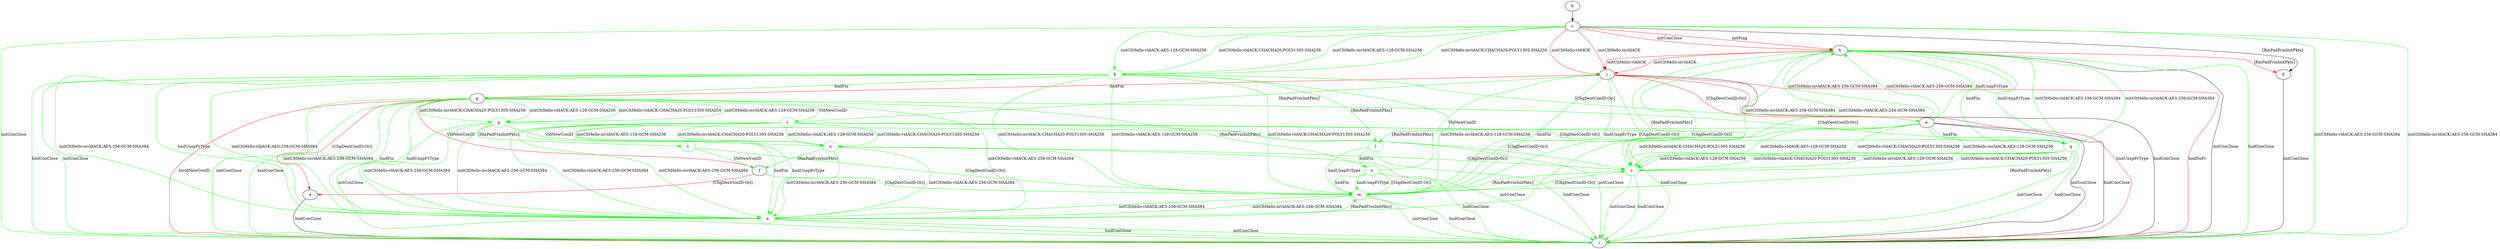 digraph "" {
	a -> i	[key=0,
		label="hndConClose "];
	b -> c	[key=0];
	c -> d	[key=0,
		label="[RmPadFrmInitPkts] "];
	c -> h	[key=0,
		color=red,
		label="initPing "];
	c -> h	[key=1,
		color=red,
		label="initConClose "];
	c -> i	[key=0,
		color=green,
		label="initConClose "];
	c -> i	[key=1,
		color=green,
		label="initCltHello-vldACK:AES-256-GCM-SHA384 "];
	c -> i	[key=2,
		color=green,
		label="initCltHello-invldACK:AES-256-GCM-SHA384 "];
	c -> j	[key=0,
		color=red,
		label="initCltHello-vldACK "];
	c -> j	[key=1,
		color=red,
		label="initCltHello-invldACK "];
	k	[color=green];
	c -> k	[key=0,
		color=green,
		label="initCltHello-vldACK:AES-128-GCM-SHA256 "];
	c -> k	[key=1,
		color=green,
		label="initCltHello-vldACK:CHACHA20-POLY1305-SHA256 "];
	c -> k	[key=2,
		color=green,
		label="initCltHello-invldACK:AES-128-GCM-SHA256 "];
	c -> k	[key=3,
		color=green,
		label="initCltHello-invldACK:CHACHA20-POLY1305-SHA256 "];
	d -> i	[key=0,
		label="initConClose "];
	e -> h	[key=0,
		color=green,
		label="initCltHello-vldACK:AES-256-GCM-SHA384 "];
	e -> h	[key=1,
		color=green,
		label="initCltHello-invldACK:AES-256-GCM-SHA384 "];
	e -> h	[key=2,
		color=green,
		label="hndUnxpFrType "];
	e -> i	[key=0,
		label="initConClose "];
	e -> i	[key=1,
		label="hndConClose "];
	l	[color=green];
	e -> l	[key=0,
		color=green,
		label="[RmPadFrmInitPkts] "];
	q	[color=green];
	e -> q	[key=0,
		color=green,
		label="hndFin "];
	s	[color=green];
	e -> s	[key=0,
		color=green,
		label="initCltHello-vldACK:AES-128-GCM-SHA256 "];
	e -> s	[key=1,
		color=green,
		label="initCltHello-vldACK:CHACHA20-POLY1305-SHA256 "];
	e -> s	[key=2,
		color=green,
		label="initCltHello-invldACK:AES-128-GCM-SHA256 "];
	e -> s	[key=3,
		color=green,
		label="initCltHello-invldACK:CHACHA20-POLY1305-SHA256 "];
	f -> a	[key=0,
		color=red,
		label="[ChgDestConID-Ori] "];
	m	[color=green];
	f -> m	[key=0,
		color=green,
		label="[ChgDestConID-Ori] "];
	g -> a	[key=0,
		color=red,
		label="[ChgDestConID-Ori] "];
	g -> f	[key=0,
		color=red,
		label="VldNewConID "];
	g -> i	[key=0,
		color=green,
		label="initConClose "];
	g -> i	[key=1,
		color=green,
		label="hndConClose "];
	g -> i	[key=2,
		color=red,
		label="InvldNewConID "];
	n	[color=green];
	g -> n	[key=0,
		color=green,
		label="initCltHello-vldACK:AES-256-GCM-SHA384 "];
	g -> n	[key=1,
		color=green,
		label="initCltHello-invldACK:AES-256-GCM-SHA384 "];
	g -> n	[key=2,
		color=green,
		label="hndFin "];
	g -> n	[key=3,
		color=green,
		label="hndUnxpFrType "];
	o	[color=green];
	g -> o	[key=0,
		color=green,
		label="[RmPadFrmInitPkts] "];
	p	[color=green];
	g -> p	[key=0,
		color=green,
		label="initCltHello-vldACK:AES-128-GCM-SHA256 "];
	g -> p	[key=1,
		color=green,
		label="initCltHello-vldACK:CHACHA20-POLY1305-SHA256 "];
	g -> p	[key=2,
		color=green,
		label="initCltHello-invldACK:AES-128-GCM-SHA256 "];
	g -> p	[key=3,
		color=green,
		label="initCltHello-invldACK:CHACHA20-POLY1305-SHA256 "];
	g -> q	[key=0,
		color=green,
		label="[ChgDestConID-Ori] "];
	r	[color=green];
	g -> r	[key=0,
		color=green,
		label="VldNewConID "];
	h -> d	[key=0,
		color=red,
		label="[RmPadFrmInitPkts] "];
	h -> i	[key=0,
		label="initConClose "];
	h -> i	[key=1,
		color=green,
		label="hndConClose "];
	h -> j	[key=0,
		color=red,
		label="initCltHello-vldACK "];
	h -> j	[key=1,
		color=red,
		label="initCltHello-invldACK "];
	h -> m	[key=0,
		color=green,
		label="[RmPadFrmInitPkts] "];
	j -> e	[key=0,
		color=red,
		label="[ChgDestConID-Ori] "];
	j -> g	[key=0,
		color=red,
		label="hndFin "];
	j -> i	[key=0,
		label="hndConClose "];
	j -> i	[key=1,
		color=red,
		label="hndNoFr "];
	j -> i	[key=2,
		color=red,
		label="hndUnxpFrType "];
	j -> m	[key=0,
		color=green,
		label="hndFin "];
	j -> m	[key=1,
		color=green,
		label="hndUnxpFrType "];
	j -> m	[key=2,
		color=green,
		label="[ChgDestConID-Ori] "];
	k -> e	[key=0,
		color=green,
		label="[ChgDestConID-Ori] "];
	k -> g	[key=0,
		color=green,
		label="hndFin "];
	k -> i	[key=0,
		color=green,
		label="initConClose "];
	k -> i	[key=1,
		color=green,
		label="hndConClose "];
	k -> l	[key=0,
		color=green,
		label="[RmPadFrmInitPkts] "];
	k -> m	[key=0,
		color=green,
		label="initCltHello-vldACK:AES-128-GCM-SHA256 "];
	k -> m	[key=1,
		color=green,
		label="initCltHello-vldACK:CHACHA20-POLY1305-SHA256 "];
	k -> m	[key=2,
		color=green,
		label="initCltHello-invldACK:AES-128-GCM-SHA256 "];
	k -> m	[key=3,
		color=green,
		label="initCltHello-invldACK:CHACHA20-POLY1305-SHA256 "];
	k -> n	[key=0,
		color=green,
		label="initCltHello-vldACK:AES-256-GCM-SHA384 "];
	k -> n	[key=1,
		color=green,
		label="initCltHello-invldACK:AES-256-GCM-SHA384 "];
	k -> n	[key=2,
		color=green,
		label="hndUnxpFrType "];
	l -> i	[key=0,
		color=green,
		label="hndConClose "];
	l -> m	[key=0,
		color=green,
		label="hndUnxpFrType "];
	l -> o	[key=0,
		color=green,
		label="hndFin "];
	m -> i	[key=0,
		color=green,
		label="initConClose "];
	m -> i	[key=1,
		color=green,
		label="hndConClose "];
	m -> n	[key=0,
		color=green,
		label="initCltHello-vldACK:AES-256-GCM-SHA384 "];
	m -> n	[key=1,
		color=green,
		label="initCltHello-invldACK:AES-256-GCM-SHA384 "];
	m -> s	[key=0,
		color=green,
		label="[ChgDestConID-Ori] "];
	n -> h	[key=0,
		color=green,
		label="[ChgDestConID-Ori] "];
	n -> i	[key=0,
		color=green,
		label="initConClose "];
	n -> i	[key=1,
		color=green,
		label="hndConClose "];
	n -> m	[key=0,
		color=green,
		label="[RmPadFrmInitPkts] "];
	o -> i	[key=0,
		color=green,
		label="hndConClose "];
	o -> j	[key=0,
		color=green,
		label="VldNewConID "];
	o -> m	[key=0,
		color=green,
		label="hndFin "];
	o -> m	[key=1,
		color=green,
		label="hndUnxpFrType "];
	o -> m	[key=2,
		color=green,
		label="[ChgDestConID-Ori] "];
	p -> i	[key=0,
		color=green,
		label="initConClose "];
	p -> n	[key=0,
		color=green,
		label="initCltHello-vldACK:AES-256-GCM-SHA384 "];
	p -> n	[key=1,
		color=green,
		label="initCltHello-invldACK:AES-256-GCM-SHA384 "];
	p -> s	[key=0,
		color=green,
		label="[ChgDestConID-Ori] "];
	t	[color=green];
	p -> t	[key=0,
		color=green,
		label="[RmPadFrmInitPkts] "];
	u	[color=green];
	p -> u	[key=0,
		color=green,
		label="VldNewConID "];
	q -> h	[key=0,
		color=green,
		label="initCltHello-vldACK:AES-256-GCM-SHA384 "];
	q -> h	[key=1,
		color=green,
		label="initCltHello-invldACK:AES-256-GCM-SHA384 "];
	q -> h	[key=2,
		color=green,
		label="hndFin "];
	q -> h	[key=3,
		color=green,
		label="hndUnxpFrType "];
	q -> i	[key=0,
		color=green,
		label="initConClose "];
	q -> i	[key=1,
		color=green,
		label="hndConClose "];
	q -> m	[key=0,
		color=green,
		label="[RmPadFrmInitPkts] "];
	q -> s	[key=0,
		color=green,
		label="initCltHello-vldACK:AES-128-GCM-SHA256 "];
	q -> s	[key=1,
		color=green,
		label="initCltHello-vldACK:CHACHA20-POLY1305-SHA256 "];
	q -> s	[key=2,
		color=green,
		label="initCltHello-invldACK:AES-128-GCM-SHA256 "];
	q -> s	[key=3,
		color=green,
		label="initCltHello-invldACK:CHACHA20-POLY1305-SHA256 "];
	r -> i	[key=0,
		color=green,
		label="initConClose "];
	r -> i	[key=1,
		color=green,
		label="hndConClose "];
	r -> j	[key=0,
		color=green,
		label="[RmPadFrmInitPkts] "];
	r -> n	[key=0,
		color=green,
		label="initCltHello-vldACK:AES-256-GCM-SHA384 "];
	r -> n	[key=1,
		color=green,
		label="initCltHello-invldACK:AES-256-GCM-SHA384 "];
	r -> n	[key=2,
		color=green,
		label="hndFin "];
	r -> n	[key=3,
		color=green,
		label="hndUnxpFrType "];
	r -> q	[key=0,
		color=green,
		label="[ChgDestConID-Ori] "];
	r -> u	[key=0,
		color=green,
		label="initCltHello-vldACK:AES-128-GCM-SHA256 "];
	r -> u	[key=1,
		color=green,
		label="initCltHello-vldACK:CHACHA20-POLY1305-SHA256 "];
	r -> u	[key=2,
		color=green,
		label="initCltHello-invldACK:AES-128-GCM-SHA256 "];
	r -> u	[key=3,
		color=green,
		label="initCltHello-invldACK:CHACHA20-POLY1305-SHA256 "];
	s -> h	[key=0,
		color=green,
		label="initCltHello-vldACK:AES-256-GCM-SHA384 "];
	s -> h	[key=1,
		color=green,
		label="initCltHello-invldACK:AES-256-GCM-SHA384 "];
	s -> i	[key=0,
		color=green,
		label="initConClose "];
	s -> i	[key=1,
		color=green,
		label="hndConClose "];
	s -> m	[key=0,
		color=green,
		label="[RmPadFrmInitPkts] "];
	t -> f	[key=0,
		color=green,
		label="VldNewConID "];
	t -> m	[key=0,
		color=green,
		label="[ChgDestConID-Ori] "];
	u -> f	[key=0,
		color=green,
		label="[RmPadFrmInitPkts] "];
	u -> i	[key=0,
		color=green,
		label="initConClose "];
	u -> n	[key=0,
		color=green,
		label="initCltHello-vldACK:AES-256-GCM-SHA384 "];
	u -> n	[key=1,
		color=green,
		label="initCltHello-invldACK:AES-256-GCM-SHA384 "];
	u -> s	[key=0,
		color=green,
		label="[ChgDestConID-Ori] "];
}
